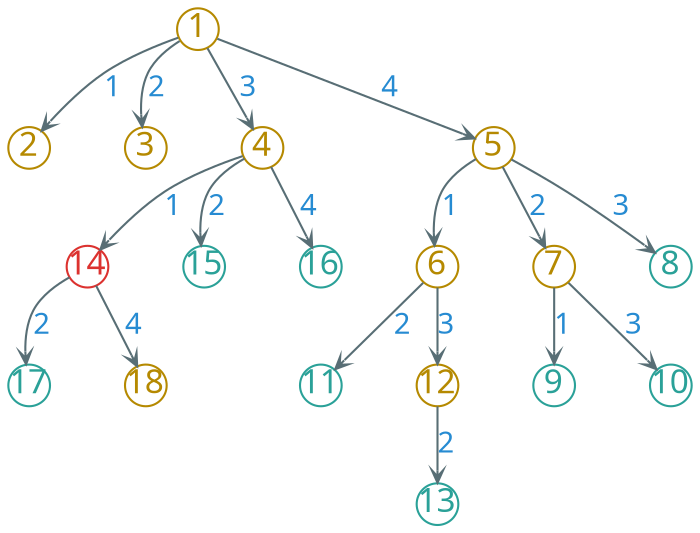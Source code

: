 digraph g {
    bgcolor=transparent
    rankdir=TB
    graph [nodesep=0.5, ranksep=0.3]
    node [shape=circle, fixedsize=true, width=0.28, color="#b58900", fontcolor="#b58900", fontsize=16, fontname="LXGWWenKai"]
    edge [arrowhead=vee, color="#586e75", fontcolor="#268bd2", fontsize=14, fontname="LXGWWenKai" arrowsize=0.6]

    1 -> 2 [label="1"]
    1 -> 3 [label="2"]
    1 -> 4 [label="3"]
    1 -> 5 [label="4"]

    5 -> 6 [label="1"]
    5 -> 7 [label="2"]

    node [color="#2aa198", fontcolor="#2aa198"]

    5 -> 8 [label="3"]

    7 -> 9 [label="1"]
    7 -> 10 [label="3"]

    6 -> 11 [label="2"]

    node [color="#b58900", fontcolor="#b58900"]

    6 -> 12 [label="3"]

    node [color="#2aa198", fontcolor="#2aa198"]

    12 -> 13 [label="2"]

    node [color="#dc322f", fontcolor="#dc322f"]

    4 -> 14 [label="1"]

    node [color="#2aa198", fontcolor="#2aa198"]

    4 -> 15 [label="2"]
    4 -> 16 [label="4"]

    14 -> 17 [label="2"]

    node [color="#b58900", fontcolor="#b58900"]
    
    14 -> 18 [label="4"]
}
